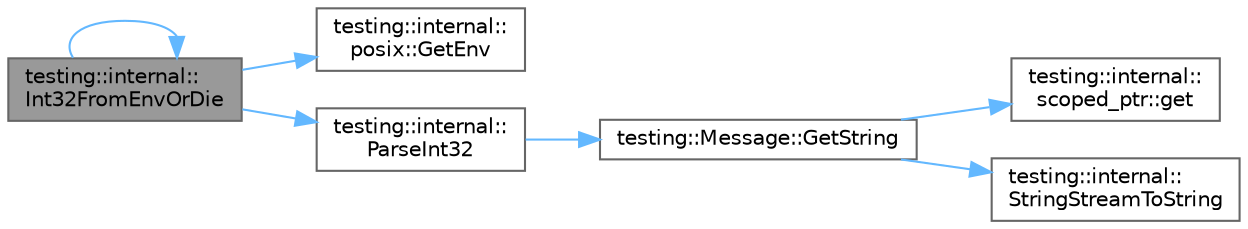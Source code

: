 digraph "testing::internal::Int32FromEnvOrDie"
{
 // LATEX_PDF_SIZE
  bgcolor="transparent";
  edge [fontname=Helvetica,fontsize=10,labelfontname=Helvetica,labelfontsize=10];
  node [fontname=Helvetica,fontsize=10,shape=box,height=0.2,width=0.4];
  rankdir="LR";
  Node1 [id="Node000001",label="testing::internal::\lInt32FromEnvOrDie",height=0.2,width=0.4,color="gray40", fillcolor="grey60", style="filled", fontcolor="black",tooltip=" "];
  Node1 -> Node2 [id="edge1_Node000001_Node000002",color="steelblue1",style="solid",tooltip=" "];
  Node2 [id="Node000002",label="testing::internal::\lposix::GetEnv",height=0.2,width=0.4,color="grey40", fillcolor="white", style="filled",URL="$namespacetesting_1_1internal_1_1posix.html#aa78973d3f7aa4efd24742b0537c8cd50",tooltip=" "];
  Node1 -> Node1 [id="edge2_Node000001_Node000001",color="steelblue1",style="solid",tooltip=" "];
  Node1 -> Node3 [id="edge3_Node000001_Node000003",color="steelblue1",style="solid",tooltip=" "];
  Node3 [id="Node000003",label="testing::internal::\lParseInt32",height=0.2,width=0.4,color="grey40", fillcolor="white", style="filled",URL="$namespacetesting_1_1internal.html#ac06fc81336a3d80755f4020d34321766",tooltip=" "];
  Node3 -> Node4 [id="edge4_Node000003_Node000004",color="steelblue1",style="solid",tooltip=" "];
  Node4 [id="Node000004",label="testing::Message::GetString",height=0.2,width=0.4,color="grey40", fillcolor="white", style="filled",URL="$classtesting_1_1_message.html#a2cdc4df62bdcc9df37651a1cf527704e",tooltip=" "];
  Node4 -> Node5 [id="edge5_Node000004_Node000005",color="steelblue1",style="solid",tooltip=" "];
  Node5 [id="Node000005",label="testing::internal::\lscoped_ptr::get",height=0.2,width=0.4,color="grey40", fillcolor="white", style="filled",URL="$classtesting_1_1internal_1_1scoped__ptr.html#a5a78280b6a59ff4b63aae444efc61e3f",tooltip=" "];
  Node4 -> Node6 [id="edge6_Node000004_Node000006",color="steelblue1",style="solid",tooltip=" "];
  Node6 [id="Node000006",label="testing::internal::\lStringStreamToString",height=0.2,width=0.4,color="grey40", fillcolor="white", style="filled",URL="$namespacetesting_1_1internal.html#ac0a2b7f69fc829d80a39e925b6417e39",tooltip=" "];
}
